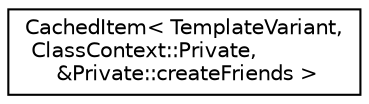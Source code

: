 digraph "Graphical Class Hierarchy"
{
 // LATEX_PDF_SIZE
  edge [fontname="Helvetica",fontsize="10",labelfontname="Helvetica",labelfontsize="10"];
  node [fontname="Helvetica",fontsize="10",shape=record];
  rankdir="LR";
  Node0 [label="CachedItem\< TemplateVariant,\l ClassContext::Private,\l &Private::createFriends \>",height=0.2,width=0.4,color="black", fillcolor="white", style="filled",URL="$classCachedItem.html",tooltip=" "];
}
